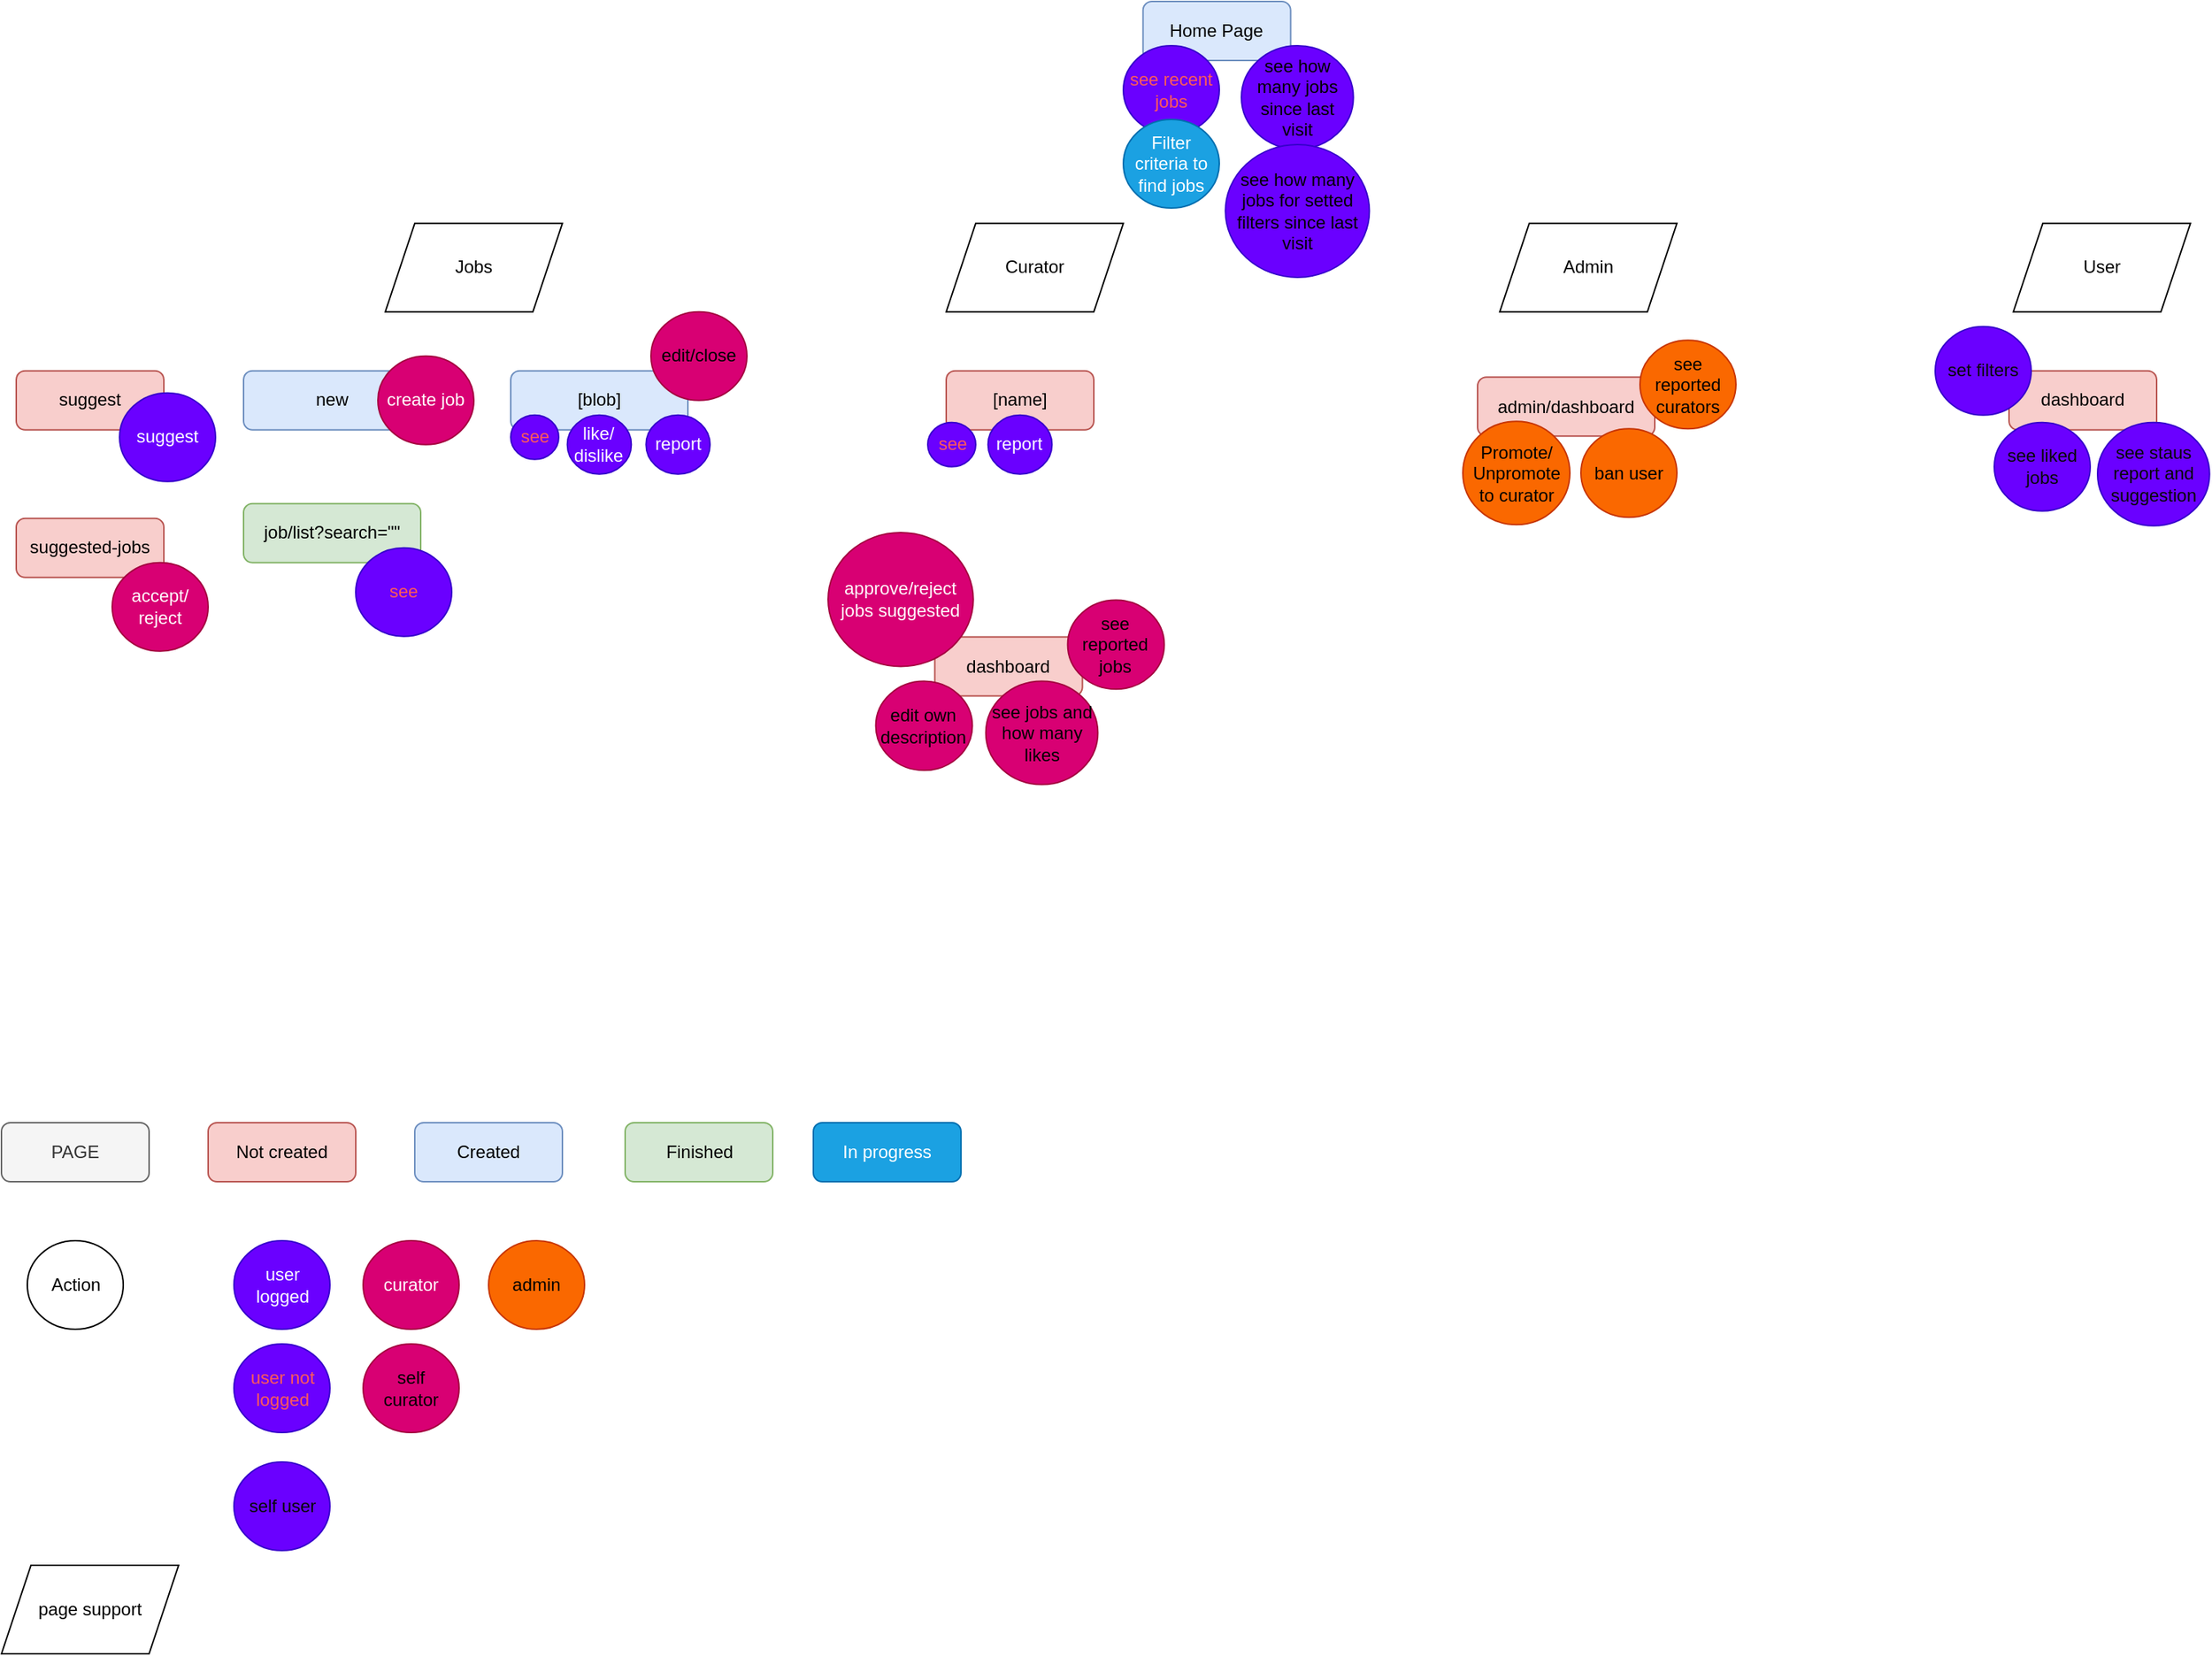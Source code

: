 <mxfile version="22.0.4" type="device">
  <diagram id="C5RBs43oDa-KdzZeNtuy" name="Page-1">
    <mxGraphModel dx="1731" dy="568" grid="1" gridSize="10" guides="1" tooltips="1" connect="1" arrows="1" fold="1" page="1" pageScale="1" pageWidth="827" pageHeight="1169" math="0" shadow="0">
      <root>
        <mxCell id="WIyWlLk6GJQsqaUBKTNV-0" />
        <mxCell id="WIyWlLk6GJQsqaUBKTNV-1" parent="WIyWlLk6GJQsqaUBKTNV-0" />
        <mxCell id="WIyWlLk6GJQsqaUBKTNV-7" value="new" style="rounded=1;whiteSpace=wrap;html=1;fontSize=12;glass=0;strokeWidth=1;shadow=0;fillColor=#dae8fc;strokeColor=#6c8ebf;" parent="WIyWlLk6GJQsqaUBKTNV-1" vertex="1">
          <mxGeometry x="-656" y="280.38" width="120" height="40" as="geometry" />
        </mxCell>
        <mxCell id="rVZm1gXH-6jGEUCRTnnV-2" value="[blob]" style="rounded=1;whiteSpace=wrap;html=1;fontSize=12;glass=0;strokeWidth=1;shadow=0;fillColor=#dae8fc;strokeColor=#6c8ebf;" parent="WIyWlLk6GJQsqaUBKTNV-1" vertex="1">
          <mxGeometry x="-475" y="280.38" width="120" height="40" as="geometry" />
        </mxCell>
        <mxCell id="ZvKBkMAklCVO-Prtpw5f-4" value="PAGE" style="rounded=1;whiteSpace=wrap;html=1;fontSize=12;glass=0;strokeWidth=1;shadow=0;fillColor=#f5f5f5;strokeColor=#666666;fontColor=#333333;" parent="WIyWlLk6GJQsqaUBKTNV-1" vertex="1">
          <mxGeometry x="-820" y="790" width="100" height="40" as="geometry" />
        </mxCell>
        <mxCell id="ZvKBkMAklCVO-Prtpw5f-5" value="Created" style="rounded=1;whiteSpace=wrap;html=1;fontSize=12;glass=0;strokeWidth=1;shadow=0;fillColor=#dae8fc;strokeColor=#6c8ebf;" parent="WIyWlLk6GJQsqaUBKTNV-1" vertex="1">
          <mxGeometry x="-540" y="790" width="100" height="40" as="geometry" />
        </mxCell>
        <mxCell id="ZvKBkMAklCVO-Prtpw5f-6" value="Not created" style="rounded=1;whiteSpace=wrap;html=1;fontSize=12;glass=0;strokeWidth=1;shadow=0;fillColor=#f8cecc;strokeColor=#b85450;" parent="WIyWlLk6GJQsqaUBKTNV-1" vertex="1">
          <mxGeometry x="-680" y="790" width="100" height="40" as="geometry" />
        </mxCell>
        <mxCell id="ZvKBkMAklCVO-Prtpw5f-7" value="Finished" style="rounded=1;whiteSpace=wrap;html=1;fontSize=12;glass=0;strokeWidth=1;shadow=0;fillColor=#d5e8d4;strokeColor=#82b366;" parent="WIyWlLk6GJQsqaUBKTNV-1" vertex="1">
          <mxGeometry x="-397.5" y="790" width="100" height="40" as="geometry" />
        </mxCell>
        <mxCell id="ZvKBkMAklCVO-Prtpw5f-8" value="Action" style="ellipse;whiteSpace=wrap;html=1;" parent="WIyWlLk6GJQsqaUBKTNV-1" vertex="1">
          <mxGeometry x="-802.5" y="870" width="65" height="60" as="geometry" />
        </mxCell>
        <mxCell id="84iqPjGXuHO5TTZUqAqF-0" value="admin" style="ellipse;whiteSpace=wrap;html=1;fillColor=#fa6800;fontColor=#000000;strokeColor=#C73500;" parent="WIyWlLk6GJQsqaUBKTNV-1" vertex="1">
          <mxGeometry x="-490" y="870" width="65" height="60" as="geometry" />
        </mxCell>
        <mxCell id="84iqPjGXuHO5TTZUqAqF-1" value="curator" style="ellipse;whiteSpace=wrap;html=1;fillColor=#d80073;fontColor=#ffffff;strokeColor=#A50040;" parent="WIyWlLk6GJQsqaUBKTNV-1" vertex="1">
          <mxGeometry x="-575" y="870" width="65" height="60" as="geometry" />
        </mxCell>
        <mxCell id="84iqPjGXuHO5TTZUqAqF-2" value="user &lt;br&gt;logged" style="ellipse;whiteSpace=wrap;html=1;fillColor=#6a00ff;strokeColor=#3700CC;fontColor=#ffffff;" parent="WIyWlLk6GJQsqaUBKTNV-1" vertex="1">
          <mxGeometry x="-662.5" y="870" width="65" height="60" as="geometry" />
        </mxCell>
        <mxCell id="84iqPjGXuHO5TTZUqAqF-3" value="admin/dashboard" style="rounded=1;whiteSpace=wrap;html=1;fontSize=12;glass=0;strokeWidth=1;shadow=0;fillColor=#f8cecc;strokeColor=#b85450;" parent="WIyWlLk6GJQsqaUBKTNV-1" vertex="1">
          <mxGeometry x="180" y="284.61" width="120" height="40" as="geometry" />
        </mxCell>
        <mxCell id="rVZm1gXH-6jGEUCRTnnV-19" value="ban user" style="ellipse;whiteSpace=wrap;html=1;fillColor=#fa6800;strokeColor=#C73500;fontColor=#000000;" parent="WIyWlLk6GJQsqaUBKTNV-1" vertex="1">
          <mxGeometry x="250" y="319.61" width="65" height="60" as="geometry" />
        </mxCell>
        <mxCell id="rVZm1gXH-6jGEUCRTnnV-17" value="Promote/&lt;br&gt;Unpromote to curator" style="ellipse;whiteSpace=wrap;html=1;fillColor=#fa6800;strokeColor=#C73500;fontColor=#000000;" parent="WIyWlLk6GJQsqaUBKTNV-1" vertex="1">
          <mxGeometry x="170" y="314.61" width="72.5" height="70" as="geometry" />
        </mxCell>
        <mxCell id="84iqPjGXuHO5TTZUqAqF-4" value="Home Page" style="rounded=1;whiteSpace=wrap;html=1;fontSize=12;glass=0;strokeWidth=1;shadow=0;fillColor=#dae8fc;strokeColor=#6c8ebf;" parent="WIyWlLk6GJQsqaUBKTNV-1" vertex="1">
          <mxGeometry x="-46.67" y="30" width="100" height="40" as="geometry" />
        </mxCell>
        <mxCell id="84iqPjGXuHO5TTZUqAqF-5" value="Jobs" style="shape=parallelogram;perimeter=parallelogramPerimeter;whiteSpace=wrap;html=1;fixedSize=1;" parent="WIyWlLk6GJQsqaUBKTNV-1" vertex="1">
          <mxGeometry x="-560" y="180.38" width="120" height="60" as="geometry" />
        </mxCell>
        <mxCell id="84iqPjGXuHO5TTZUqAqF-6" value="create job" style="ellipse;whiteSpace=wrap;html=1;fillColor=#d80073;fontColor=#ffffff;strokeColor=#A50040;" parent="WIyWlLk6GJQsqaUBKTNV-1" vertex="1">
          <mxGeometry x="-565" y="270.38" width="65" height="60" as="geometry" />
        </mxCell>
        <mxCell id="84iqPjGXuHO5TTZUqAqF-9" value="user not&lt;br&gt;logged" style="ellipse;whiteSpace=wrap;html=1;fillColor=#6a00ff;strokeColor=#3700CC;fontColor=#FF5959;" parent="WIyWlLk6GJQsqaUBKTNV-1" vertex="1">
          <mxGeometry x="-662.5" y="940" width="65" height="60" as="geometry" />
        </mxCell>
        <mxCell id="84iqPjGXuHO5TTZUqAqF-10" value="see" style="ellipse;whiteSpace=wrap;html=1;fillColor=#6a00ff;strokeColor=#3700CC;fontColor=#FF5959;" parent="WIyWlLk6GJQsqaUBKTNV-1" vertex="1">
          <mxGeometry x="-475" y="310.38" width="32.5" height="30" as="geometry" />
        </mxCell>
        <mxCell id="84iqPjGXuHO5TTZUqAqF-11" value="like/&lt;br&gt;dislike" style="ellipse;whiteSpace=wrap;html=1;fillColor=#6a00ff;strokeColor=#3700CC;fontColor=#ffffff;" parent="WIyWlLk6GJQsqaUBKTNV-1" vertex="1">
          <mxGeometry x="-436.66" y="310.38" width="43.33" height="40" as="geometry" />
        </mxCell>
        <mxCell id="84iqPjGXuHO5TTZUqAqF-12" value="report" style="ellipse;whiteSpace=wrap;html=1;fillColor=#6a00ff;strokeColor=#3700CC;fontColor=#ffffff;" parent="WIyWlLk6GJQsqaUBKTNV-1" vertex="1">
          <mxGeometry x="-383.33" y="310.38" width="43.33" height="40" as="geometry" />
        </mxCell>
        <mxCell id="84iqPjGXuHO5TTZUqAqF-13" value="Curator" style="shape=parallelogram;perimeter=parallelogramPerimeter;whiteSpace=wrap;html=1;fixedSize=1;" parent="WIyWlLk6GJQsqaUBKTNV-1" vertex="1">
          <mxGeometry x="-180" y="180.38" width="120" height="60" as="geometry" />
        </mxCell>
        <mxCell id="84iqPjGXuHO5TTZUqAqF-15" value="[name]" style="rounded=1;whiteSpace=wrap;html=1;fontSize=12;glass=0;strokeWidth=1;shadow=0;fillColor=#f8cecc;strokeColor=#b85450;" parent="WIyWlLk6GJQsqaUBKTNV-1" vertex="1">
          <mxGeometry x="-180" y="280.38" width="100" height="40" as="geometry" />
        </mxCell>
        <mxCell id="84iqPjGXuHO5TTZUqAqF-16" value="see" style="ellipse;whiteSpace=wrap;html=1;fillColor=#6a00ff;strokeColor=#3700CC;fontColor=#FF5959;" parent="WIyWlLk6GJQsqaUBKTNV-1" vertex="1">
          <mxGeometry x="-192.5" y="315.38" width="32.5" height="30" as="geometry" />
        </mxCell>
        <mxCell id="84iqPjGXuHO5TTZUqAqF-17" value="report" style="ellipse;whiteSpace=wrap;html=1;fillColor=#6a00ff;strokeColor=#3700CC;fontColor=#ffffff;" parent="WIyWlLk6GJQsqaUBKTNV-1" vertex="1">
          <mxGeometry x="-151.67" y="310.38" width="43.33" height="40" as="geometry" />
        </mxCell>
        <mxCell id="84iqPjGXuHO5TTZUqAqF-18" value="self &lt;br&gt;curator" style="ellipse;whiteSpace=wrap;html=1;fillColor=#d80073;fontColor=#000000;strokeColor=#A50040;" parent="WIyWlLk6GJQsqaUBKTNV-1" vertex="1">
          <mxGeometry x="-575" y="940" width="65" height="60" as="geometry" />
        </mxCell>
        <mxCell id="84iqPjGXuHO5TTZUqAqF-19" value="&lt;font color=&quot;#080808&quot;&gt;self user&lt;/font&gt;" style="ellipse;whiteSpace=wrap;html=1;fillColor=#6a00ff;strokeColor=#3700CC;fontColor=#ffffff;" parent="WIyWlLk6GJQsqaUBKTNV-1" vertex="1">
          <mxGeometry x="-662.5" y="1020" width="65" height="60" as="geometry" />
        </mxCell>
        <mxCell id="84iqPjGXuHO5TTZUqAqF-20" value="edit/close" style="ellipse;whiteSpace=wrap;html=1;fillColor=#d80073;fontColor=#000000;strokeColor=#A50040;" parent="WIyWlLk6GJQsqaUBKTNV-1" vertex="1">
          <mxGeometry x="-380" y="240.38" width="65" height="60" as="geometry" />
        </mxCell>
        <mxCell id="84iqPjGXuHO5TTZUqAqF-22" value="suggest" style="rounded=1;whiteSpace=wrap;html=1;fontSize=12;glass=0;strokeWidth=1;shadow=0;fillColor=#f8cecc;strokeColor=#b85450;" parent="WIyWlLk6GJQsqaUBKTNV-1" vertex="1">
          <mxGeometry x="-810" y="280.38" width="100" height="40" as="geometry" />
        </mxCell>
        <mxCell id="84iqPjGXuHO5TTZUqAqF-23" value="suggest" style="ellipse;whiteSpace=wrap;html=1;fillColor=#6a00ff;strokeColor=#3700CC;fontColor=#ffffff;" parent="WIyWlLk6GJQsqaUBKTNV-1" vertex="1">
          <mxGeometry x="-740" y="295.38" width="65" height="60" as="geometry" />
        </mxCell>
        <mxCell id="84iqPjGXuHO5TTZUqAqF-24" value="suggested-jobs" style="rounded=1;whiteSpace=wrap;html=1;fontSize=12;glass=0;strokeWidth=1;shadow=0;fillColor=#f8cecc;strokeColor=#b85450;" parent="WIyWlLk6GJQsqaUBKTNV-1" vertex="1">
          <mxGeometry x="-810" y="380.38" width="100" height="40" as="geometry" />
        </mxCell>
        <mxCell id="84iqPjGXuHO5TTZUqAqF-25" value="accept/&lt;br&gt;reject" style="ellipse;whiteSpace=wrap;html=1;fillColor=#d80073;fontColor=#ffffff;strokeColor=#A50040;" parent="WIyWlLk6GJQsqaUBKTNV-1" vertex="1">
          <mxGeometry x="-745" y="410.38" width="65" height="60" as="geometry" />
        </mxCell>
        <mxCell id="84iqPjGXuHO5TTZUqAqF-26" value="job/list?search=&quot;&quot;" style="rounded=1;whiteSpace=wrap;html=1;fontSize=12;glass=0;strokeWidth=1;shadow=0;fillColor=#d5e8d4;strokeColor=#82b366;" parent="WIyWlLk6GJQsqaUBKTNV-1" vertex="1">
          <mxGeometry x="-656" y="370.38" width="120" height="40" as="geometry" />
        </mxCell>
        <mxCell id="84iqPjGXuHO5TTZUqAqF-27" value="see recent jobs" style="ellipse;whiteSpace=wrap;html=1;fillColor=#6a00ff;strokeColor=#3700CC;fontColor=#FF5959;" parent="WIyWlLk6GJQsqaUBKTNV-1" vertex="1">
          <mxGeometry x="-60.0" y="60" width="65" height="60" as="geometry" />
        </mxCell>
        <mxCell id="84iqPjGXuHO5TTZUqAqF-28" value="see" style="ellipse;whiteSpace=wrap;html=1;fillColor=#6a00ff;strokeColor=#3700CC;fontColor=#FF5959;" parent="WIyWlLk6GJQsqaUBKTNV-1" vertex="1">
          <mxGeometry x="-580" y="400.38" width="65" height="60" as="geometry" />
        </mxCell>
        <mxCell id="84iqPjGXuHO5TTZUqAqF-29" value="User" style="shape=parallelogram;perimeter=parallelogramPerimeter;whiteSpace=wrap;html=1;fixedSize=1;" parent="WIyWlLk6GJQsqaUBKTNV-1" vertex="1">
          <mxGeometry x="542.91" y="180.38" width="120" height="60" as="geometry" />
        </mxCell>
        <mxCell id="84iqPjGXuHO5TTZUqAqF-30" value="dashboard" style="rounded=1;whiteSpace=wrap;html=1;fontSize=12;glass=0;strokeWidth=1;shadow=0;fillColor=#f8cecc;strokeColor=#b85450;" parent="WIyWlLk6GJQsqaUBKTNV-1" vertex="1">
          <mxGeometry x="540" y="280.38" width="100" height="40" as="geometry" />
        </mxCell>
        <mxCell id="84iqPjGXuHO5TTZUqAqF-31" value="&lt;font color=&quot;#080808&quot;&gt;see liked jobs&lt;/font&gt;" style="ellipse;whiteSpace=wrap;html=1;fillColor=#6a00ff;strokeColor=#3700CC;fontColor=#ffffff;" parent="WIyWlLk6GJQsqaUBKTNV-1" vertex="1">
          <mxGeometry x="530" y="315.38" width="65" height="60" as="geometry" />
        </mxCell>
        <mxCell id="84iqPjGXuHO5TTZUqAqF-32" value="&lt;font color=&quot;#080808&quot;&gt;see staus report and suggestion&lt;/font&gt;" style="ellipse;whiteSpace=wrap;html=1;fillColor=#6a00ff;strokeColor=#3700CC;fontColor=#ffffff;" parent="WIyWlLk6GJQsqaUBKTNV-1" vertex="1">
          <mxGeometry x="600" y="315.38" width="75.83" height="70" as="geometry" />
        </mxCell>
        <mxCell id="84iqPjGXuHO5TTZUqAqF-33" value="dashboard" style="rounded=1;whiteSpace=wrap;html=1;fontSize=12;glass=0;strokeWidth=1;shadow=0;fillColor=#f8cecc;strokeColor=#b85450;" parent="WIyWlLk6GJQsqaUBKTNV-1" vertex="1">
          <mxGeometry x="-187.72" y="460.77" width="100" height="40" as="geometry" />
        </mxCell>
        <mxCell id="84iqPjGXuHO5TTZUqAqF-34" value="edit own description" style="ellipse;whiteSpace=wrap;html=1;fillColor=#d80073;fontColor=#000000;strokeColor=#A50040;" parent="WIyWlLk6GJQsqaUBKTNV-1" vertex="1">
          <mxGeometry x="-227.71" y="490.77" width="65.42" height="60.38" as="geometry" />
        </mxCell>
        <mxCell id="84iqPjGXuHO5TTZUqAqF-35" value="see jobs and how many likes" style="ellipse;whiteSpace=wrap;html=1;fillColor=#d80073;fontColor=#000000;strokeColor=#A50040;" parent="WIyWlLk6GJQsqaUBKTNV-1" vertex="1">
          <mxGeometry x="-153.14" y="490.77" width="75.84" height="70" as="geometry" />
        </mxCell>
        <mxCell id="84iqPjGXuHO5TTZUqAqF-36" value="see reported jobs" style="ellipse;whiteSpace=wrap;html=1;fillColor=#d80073;fontColor=#000000;strokeColor=#A50040;" parent="WIyWlLk6GJQsqaUBKTNV-1" vertex="1">
          <mxGeometry x="-97.71" y="435.77" width="65.42" height="60.38" as="geometry" />
        </mxCell>
        <mxCell id="84iqPjGXuHO5TTZUqAqF-37" value="approve/reject jobs suggested" style="ellipse;whiteSpace=wrap;html=1;fillColor=#d80073;fontColor=#ffffff;strokeColor=#A50040;" parent="WIyWlLk6GJQsqaUBKTNV-1" vertex="1">
          <mxGeometry x="-260" y="390" width="98.33" height="90.77" as="geometry" />
        </mxCell>
        <mxCell id="84iqPjGXuHO5TTZUqAqF-38" value="see reported curators" style="ellipse;whiteSpace=wrap;html=1;fillColor=#fa6800;strokeColor=#C73500;fontColor=#000000;" parent="WIyWlLk6GJQsqaUBKTNV-1" vertex="1">
          <mxGeometry x="290" y="259.61" width="65" height="60" as="geometry" />
        </mxCell>
        <mxCell id="84iqPjGXuHO5TTZUqAqF-39" value="Admin" style="shape=parallelogram;perimeter=parallelogramPerimeter;whiteSpace=wrap;html=1;fixedSize=1;" parent="WIyWlLk6GJQsqaUBKTNV-1" vertex="1">
          <mxGeometry x="195" y="180.38" width="120" height="60" as="geometry" />
        </mxCell>
        <mxCell id="84iqPjGXuHO5TTZUqAqF-40" value="page support" style="shape=parallelogram;perimeter=parallelogramPerimeter;whiteSpace=wrap;html=1;fixedSize=1;" parent="WIyWlLk6GJQsqaUBKTNV-1" vertex="1">
          <mxGeometry x="-820" y="1090" width="120" height="60" as="geometry" />
        </mxCell>
        <mxCell id="lQE8jfYUCvU_FgnKnRWL-0" value="In progress" style="rounded=1;whiteSpace=wrap;html=1;fontSize=12;glass=0;strokeWidth=1;shadow=0;fillColor=#1ba1e2;strokeColor=#006EAF;fontColor=#ffffff;" parent="WIyWlLk6GJQsqaUBKTNV-1" vertex="1">
          <mxGeometry x="-270" y="790" width="100" height="40" as="geometry" />
        </mxCell>
        <mxCell id="lQE8jfYUCvU_FgnKnRWL-2" value="&lt;font color=&quot;#080808&quot;&gt;set filters&lt;/font&gt;" style="ellipse;whiteSpace=wrap;html=1;fillColor=#6a00ff;strokeColor=#3700CC;fontColor=#ffffff;" parent="WIyWlLk6GJQsqaUBKTNV-1" vertex="1">
          <mxGeometry x="490" y="250.38" width="65" height="60" as="geometry" />
        </mxCell>
        <mxCell id="lQE8jfYUCvU_FgnKnRWL-3" value="see how many jobs since last visit" style="ellipse;whiteSpace=wrap;html=1;fillColor=#6a00ff;strokeColor=#3700CC;fontColor=#000000;" parent="WIyWlLk6GJQsqaUBKTNV-1" vertex="1">
          <mxGeometry x="20" y="60" width="75.83" height="70" as="geometry" />
        </mxCell>
        <mxCell id="lQE8jfYUCvU_FgnKnRWL-4" value="see how many jobs for setted filters since last visit" style="ellipse;whiteSpace=wrap;html=1;fillColor=#6a00ff;strokeColor=#3700CC;fontColor=#000000;" parent="WIyWlLk6GJQsqaUBKTNV-1" vertex="1">
          <mxGeometry x="9.17" y="127" width="97.5" height="90" as="geometry" />
        </mxCell>
        <mxCell id="Mjzze20SMxhXX_O9ZCBg-0" value="Filter criteria to find jobs" style="ellipse;whiteSpace=wrap;html=1;fillColor=#1ba1e2;strokeColor=#006EAF;fontColor=#ffffff;" vertex="1" parent="WIyWlLk6GJQsqaUBKTNV-1">
          <mxGeometry x="-60.0" y="110" width="65" height="60" as="geometry" />
        </mxCell>
      </root>
    </mxGraphModel>
  </diagram>
</mxfile>
